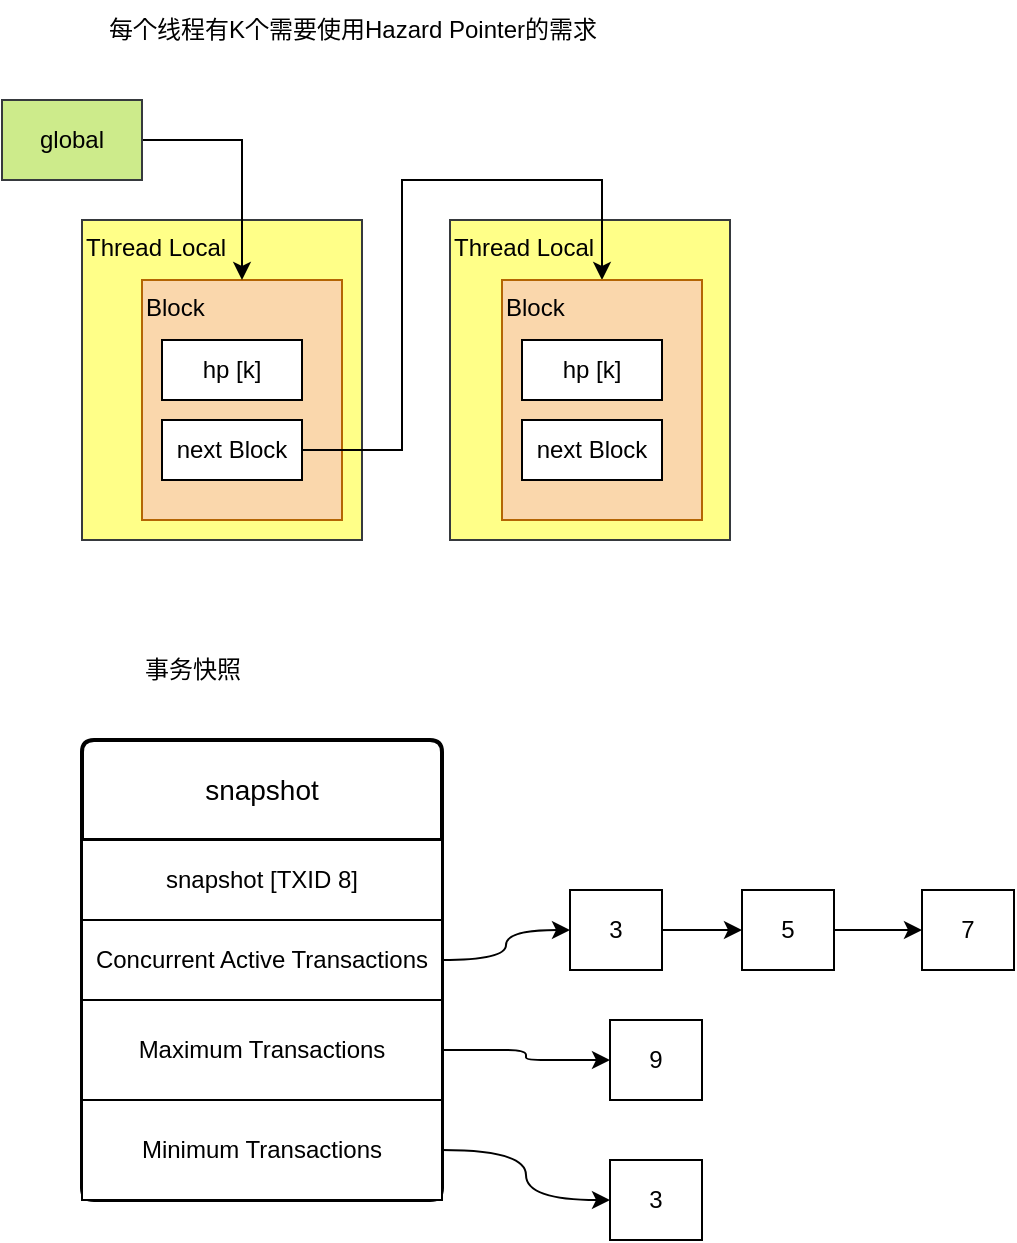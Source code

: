 <mxfile version="22.1.3" type="github">
  <diagram name="第 1 页" id="l_VDj7RniCNkkYwKN7s-">
    <mxGraphModel dx="794" dy="432" grid="1" gridSize="10" guides="1" tooltips="1" connect="1" arrows="1" fold="1" page="1" pageScale="1" pageWidth="827" pageHeight="1169" math="0" shadow="0">
      <root>
        <mxCell id="0" />
        <mxCell id="1" parent="0" />
        <mxCell id="otWDZC7-YqKMgpGTvqDg-13" value="Thread Local" style="rounded=0;whiteSpace=wrap;html=1;align=left;verticalAlign=top;fillColor=#ffff88;strokeColor=#36393d;" parent="1" vertex="1">
          <mxGeometry x="274" y="250" width="140" height="160" as="geometry" />
        </mxCell>
        <mxCell id="otWDZC7-YqKMgpGTvqDg-12" value="Thread Local" style="rounded=0;whiteSpace=wrap;html=1;align=left;verticalAlign=top;fillColor=#ffff88;strokeColor=#36393d;" parent="1" vertex="1">
          <mxGeometry x="90" y="250" width="140" height="160" as="geometry" />
        </mxCell>
        <mxCell id="otWDZC7-YqKMgpGTvqDg-1" value="&lt;div style=&quot;&quot;&gt;&lt;span style=&quot;background-color: initial;&quot;&gt;Block&lt;/span&gt;&lt;/div&gt;" style="rounded=0;whiteSpace=wrap;html=1;align=left;verticalAlign=top;fillColor=#fad7ac;strokeColor=#b46504;" parent="1" vertex="1">
          <mxGeometry x="120" y="280" width="100" height="120" as="geometry" />
        </mxCell>
        <mxCell id="otWDZC7-YqKMgpGTvqDg-2" value="每个线程有K个需要使用Hazard Pointer的需求" style="text;html=1;align=center;verticalAlign=middle;resizable=0;points=[];autosize=1;strokeColor=none;fillColor=none;" parent="1" vertex="1">
          <mxGeometry x="90" y="140" width="270" height="30" as="geometry" />
        </mxCell>
        <mxCell id="otWDZC7-YqKMgpGTvqDg-3" value="hp [k]" style="rounded=0;whiteSpace=wrap;html=1;" parent="1" vertex="1">
          <mxGeometry x="130" y="310" width="70" height="30" as="geometry" />
        </mxCell>
        <mxCell id="otWDZC7-YqKMgpGTvqDg-11" style="edgeStyle=orthogonalEdgeStyle;rounded=0;orthogonalLoop=1;jettySize=auto;html=1;exitX=1;exitY=0.5;exitDx=0;exitDy=0;entryX=0.5;entryY=0;entryDx=0;entryDy=0;" parent="1" source="otWDZC7-YqKMgpGTvqDg-4" target="otWDZC7-YqKMgpGTvqDg-8" edge="1">
          <mxGeometry relative="1" as="geometry">
            <Array as="points">
              <mxPoint x="250" y="365" />
              <mxPoint x="250" y="230" />
              <mxPoint x="350" y="230" />
            </Array>
          </mxGeometry>
        </mxCell>
        <mxCell id="otWDZC7-YqKMgpGTvqDg-4" value="next Block" style="rounded=0;whiteSpace=wrap;html=1;" parent="1" vertex="1">
          <mxGeometry x="130" y="350" width="70" height="30" as="geometry" />
        </mxCell>
        <mxCell id="otWDZC7-YqKMgpGTvqDg-6" style="edgeStyle=orthogonalEdgeStyle;rounded=0;orthogonalLoop=1;jettySize=auto;html=1;exitX=1;exitY=0.5;exitDx=0;exitDy=0;entryX=0.5;entryY=0;entryDx=0;entryDy=0;" parent="1" source="otWDZC7-YqKMgpGTvqDg-5" target="otWDZC7-YqKMgpGTvqDg-1" edge="1">
          <mxGeometry relative="1" as="geometry" />
        </mxCell>
        <mxCell id="otWDZC7-YqKMgpGTvqDg-5" value="global" style="rounded=0;whiteSpace=wrap;html=1;fillColor=#cdeb8b;strokeColor=#36393d;" parent="1" vertex="1">
          <mxGeometry x="50" y="190" width="70" height="40" as="geometry" />
        </mxCell>
        <mxCell id="otWDZC7-YqKMgpGTvqDg-8" value="&lt;div style=&quot;&quot;&gt;&lt;span style=&quot;background-color: initial;&quot;&gt;Block&lt;/span&gt;&lt;/div&gt;" style="rounded=0;whiteSpace=wrap;html=1;align=left;verticalAlign=top;fillColor=#fad7ac;strokeColor=#b46504;" parent="1" vertex="1">
          <mxGeometry x="300" y="280" width="100" height="120" as="geometry" />
        </mxCell>
        <mxCell id="otWDZC7-YqKMgpGTvqDg-9" value="hp [k]" style="rounded=0;whiteSpace=wrap;html=1;" parent="1" vertex="1">
          <mxGeometry x="310" y="310" width="70" height="30" as="geometry" />
        </mxCell>
        <mxCell id="otWDZC7-YqKMgpGTvqDg-10" value="next Block" style="rounded=0;whiteSpace=wrap;html=1;" parent="1" vertex="1">
          <mxGeometry x="310" y="350" width="70" height="30" as="geometry" />
        </mxCell>
        <mxCell id="SGlzBJ18NT37UxBMCm3J-1" value="事务快照" style="text;html=1;align=center;verticalAlign=middle;resizable=0;points=[];autosize=1;strokeColor=none;fillColor=none;" vertex="1" parent="1">
          <mxGeometry x="110" y="460" width="70" height="30" as="geometry" />
        </mxCell>
        <mxCell id="SGlzBJ18NT37UxBMCm3J-3" value="snapshot" style="swimlane;childLayout=stackLayout;horizontal=1;startSize=50;horizontalStack=0;rounded=1;fontSize=14;fontStyle=0;strokeWidth=2;resizeParent=0;resizeLast=1;shadow=0;dashed=0;align=center;arcSize=4;whiteSpace=wrap;html=1;" vertex="1" parent="1">
          <mxGeometry x="90" y="510" width="180" height="230" as="geometry">
            <mxRectangle x="90" y="510" width="80" height="50" as="alternateBounds" />
          </mxGeometry>
        </mxCell>
        <mxCell id="SGlzBJ18NT37UxBMCm3J-6" value="snapshot [TXID 8]" style="whiteSpace=wrap;html=1;align=center;" vertex="1" parent="SGlzBJ18NT37UxBMCm3J-3">
          <mxGeometry y="50" width="180" height="40" as="geometry" />
        </mxCell>
        <mxCell id="SGlzBJ18NT37UxBMCm3J-7" value="Concurrent Active Transactions" style="whiteSpace=wrap;html=1;align=center;" vertex="1" parent="SGlzBJ18NT37UxBMCm3J-3">
          <mxGeometry y="90" width="180" height="40" as="geometry" />
        </mxCell>
        <mxCell id="SGlzBJ18NT37UxBMCm3J-5" value="Maximum Transactions" style="whiteSpace=wrap;html=1;align=center;" vertex="1" parent="SGlzBJ18NT37UxBMCm3J-3">
          <mxGeometry y="130" width="180" height="50" as="geometry" />
        </mxCell>
        <mxCell id="SGlzBJ18NT37UxBMCm3J-8" value="Minimum Transactions" style="whiteSpace=wrap;html=1;align=center;" vertex="1" parent="SGlzBJ18NT37UxBMCm3J-3">
          <mxGeometry y="180" width="180" height="50" as="geometry" />
        </mxCell>
        <mxCell id="SGlzBJ18NT37UxBMCm3J-13" style="edgeStyle=orthogonalEdgeStyle;rounded=0;orthogonalLoop=1;jettySize=auto;html=1;entryX=0;entryY=0.5;entryDx=0;entryDy=0;" edge="1" parent="1" source="SGlzBJ18NT37UxBMCm3J-9" target="SGlzBJ18NT37UxBMCm3J-10">
          <mxGeometry relative="1" as="geometry" />
        </mxCell>
        <mxCell id="SGlzBJ18NT37UxBMCm3J-9" value="3" style="rounded=0;whiteSpace=wrap;html=1;" vertex="1" parent="1">
          <mxGeometry x="334" y="585" width="46" height="40" as="geometry" />
        </mxCell>
        <mxCell id="SGlzBJ18NT37UxBMCm3J-14" style="edgeStyle=orthogonalEdgeStyle;rounded=0;orthogonalLoop=1;jettySize=auto;html=1;entryX=0;entryY=0.5;entryDx=0;entryDy=0;strokeColor=default;" edge="1" parent="1" source="SGlzBJ18NT37UxBMCm3J-10" target="SGlzBJ18NT37UxBMCm3J-11">
          <mxGeometry relative="1" as="geometry" />
        </mxCell>
        <mxCell id="SGlzBJ18NT37UxBMCm3J-10" value="5" style="rounded=0;whiteSpace=wrap;html=1;" vertex="1" parent="1">
          <mxGeometry x="420" y="585" width="46" height="40" as="geometry" />
        </mxCell>
        <mxCell id="SGlzBJ18NT37UxBMCm3J-11" value="7" style="rounded=0;whiteSpace=wrap;html=1;" vertex="1" parent="1">
          <mxGeometry x="510" y="585" width="46" height="40" as="geometry" />
        </mxCell>
        <mxCell id="SGlzBJ18NT37UxBMCm3J-12" style="edgeStyle=orthogonalEdgeStyle;orthogonalLoop=1;jettySize=auto;html=1;exitX=1;exitY=0.5;exitDx=0;exitDy=0;entryX=0;entryY=0.5;entryDx=0;entryDy=0;curved=1;" edge="1" parent="1" source="SGlzBJ18NT37UxBMCm3J-7" target="SGlzBJ18NT37UxBMCm3J-9">
          <mxGeometry relative="1" as="geometry" />
        </mxCell>
        <mxCell id="SGlzBJ18NT37UxBMCm3J-15" value="9" style="rounded=0;whiteSpace=wrap;html=1;" vertex="1" parent="1">
          <mxGeometry x="354" y="650" width="46" height="40" as="geometry" />
        </mxCell>
        <mxCell id="SGlzBJ18NT37UxBMCm3J-16" value="3" style="rounded=0;whiteSpace=wrap;html=1;" vertex="1" parent="1">
          <mxGeometry x="354" y="720" width="46" height="40" as="geometry" />
        </mxCell>
        <mxCell id="SGlzBJ18NT37UxBMCm3J-17" style="edgeStyle=orthogonalEdgeStyle;orthogonalLoop=1;jettySize=auto;html=1;entryX=0;entryY=0.5;entryDx=0;entryDy=0;rounded=1;" edge="1" parent="1" source="SGlzBJ18NT37UxBMCm3J-5" target="SGlzBJ18NT37UxBMCm3J-15">
          <mxGeometry relative="1" as="geometry" />
        </mxCell>
        <mxCell id="SGlzBJ18NT37UxBMCm3J-18" style="edgeStyle=orthogonalEdgeStyle;orthogonalLoop=1;jettySize=auto;html=1;entryX=0;entryY=0.5;entryDx=0;entryDy=0;curved=1;" edge="1" parent="1" source="SGlzBJ18NT37UxBMCm3J-8" target="SGlzBJ18NT37UxBMCm3J-16">
          <mxGeometry relative="1" as="geometry" />
        </mxCell>
      </root>
    </mxGraphModel>
  </diagram>
</mxfile>
